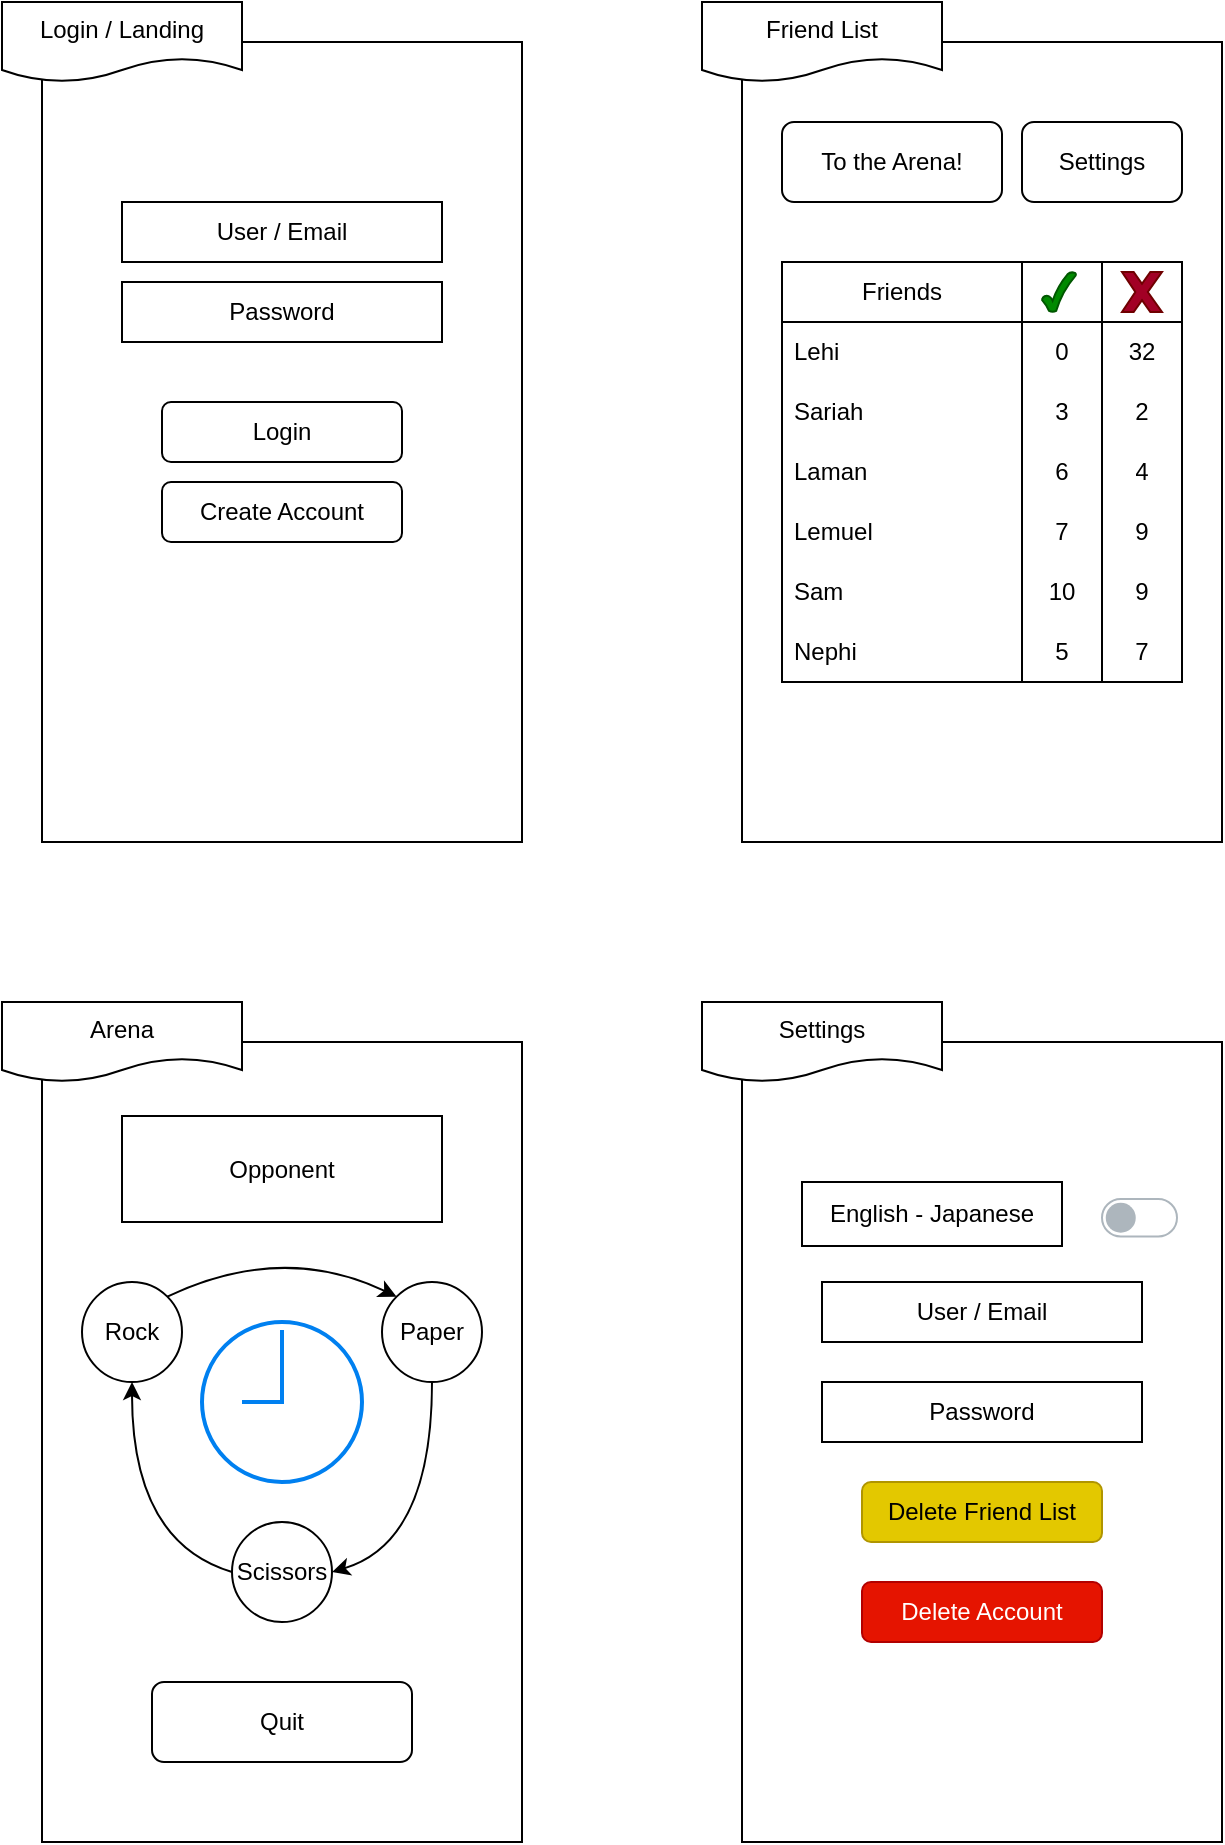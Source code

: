 <mxfile version="21.7.5" type="device">
  <diagram name="Page-1" id="JY-s7E7LmSlwzce0f5sj">
    <mxGraphModel dx="1687" dy="993" grid="1" gridSize="10" guides="1" tooltips="1" connect="1" arrows="1" fold="1" page="1" pageScale="1" pageWidth="850" pageHeight="1100" math="0" shadow="0">
      <root>
        <mxCell id="0" />
        <mxCell id="1" parent="0" />
        <mxCell id="AwhBI7SOY3rB0Mn58yxm-1" value="" style="rounded=0;whiteSpace=wrap;html=1;aspect=fixed;" vertex="1" parent="1">
          <mxGeometry x="130" y="100" width="240" height="400" as="geometry" />
        </mxCell>
        <mxCell id="AwhBI7SOY3rB0Mn58yxm-6" value="Login" style="rounded=1;whiteSpace=wrap;html=1;" vertex="1" parent="1">
          <mxGeometry x="190" y="280" width="120" height="30" as="geometry" />
        </mxCell>
        <mxCell id="AwhBI7SOY3rB0Mn58yxm-8" value="User / Email" style="rounded=0;whiteSpace=wrap;html=1;" vertex="1" parent="1">
          <mxGeometry x="170" y="180" width="160" height="30" as="geometry" />
        </mxCell>
        <mxCell id="AwhBI7SOY3rB0Mn58yxm-9" value="Password" style="rounded=0;whiteSpace=wrap;html=1;" vertex="1" parent="1">
          <mxGeometry x="170" y="220" width="160" height="30" as="geometry" />
        </mxCell>
        <mxCell id="AwhBI7SOY3rB0Mn58yxm-10" value="Create Account" style="rounded=1;whiteSpace=wrap;html=1;" vertex="1" parent="1">
          <mxGeometry x="190" y="320" width="120" height="30" as="geometry" />
        </mxCell>
        <mxCell id="AwhBI7SOY3rB0Mn58yxm-11" value="Login / Landing" style="shape=document;whiteSpace=wrap;html=1;boundedLbl=1;" vertex="1" parent="1">
          <mxGeometry x="110" y="80" width="120" height="40" as="geometry" />
        </mxCell>
        <mxCell id="AwhBI7SOY3rB0Mn58yxm-12" value="" style="rounded=0;whiteSpace=wrap;html=1;aspect=fixed;" vertex="1" parent="1">
          <mxGeometry x="480" y="100" width="240" height="400" as="geometry" />
        </mxCell>
        <mxCell id="AwhBI7SOY3rB0Mn58yxm-17" value="Friend List" style="shape=document;whiteSpace=wrap;html=1;boundedLbl=1;" vertex="1" parent="1">
          <mxGeometry x="460" y="80" width="120" height="40" as="geometry" />
        </mxCell>
        <mxCell id="AwhBI7SOY3rB0Mn58yxm-18" value="" style="rounded=0;whiteSpace=wrap;html=1;aspect=fixed;" vertex="1" parent="1">
          <mxGeometry x="130" y="600" width="240" height="400" as="geometry" />
        </mxCell>
        <mxCell id="AwhBI7SOY3rB0Mn58yxm-23" value="Arena" style="shape=document;whiteSpace=wrap;html=1;boundedLbl=1;" vertex="1" parent="1">
          <mxGeometry x="110" y="580" width="120" height="40" as="geometry" />
        </mxCell>
        <mxCell id="AwhBI7SOY3rB0Mn58yxm-66" value="Friends" style="swimlane;fontStyle=0;childLayout=stackLayout;horizontal=1;startSize=30;horizontalStack=0;resizeParent=1;resizeParentMax=0;resizeLast=0;collapsible=1;marginBottom=0;whiteSpace=wrap;html=1;" vertex="1" parent="1">
          <mxGeometry x="500" y="210" width="120" height="210" as="geometry" />
        </mxCell>
        <mxCell id="AwhBI7SOY3rB0Mn58yxm-87" value="Lehi" style="text;strokeColor=none;fillColor=none;align=left;verticalAlign=middle;spacingLeft=4;spacingRight=4;overflow=hidden;points=[[0,0.5],[1,0.5]];portConstraint=eastwest;rotatable=0;whiteSpace=wrap;html=1;" vertex="1" parent="AwhBI7SOY3rB0Mn58yxm-66">
          <mxGeometry y="30" width="120" height="30" as="geometry" />
        </mxCell>
        <mxCell id="AwhBI7SOY3rB0Mn58yxm-88" value="Sariah" style="text;strokeColor=none;fillColor=none;align=left;verticalAlign=middle;spacingLeft=4;spacingRight=4;overflow=hidden;points=[[0,0.5],[1,0.5]];portConstraint=eastwest;rotatable=0;whiteSpace=wrap;html=1;" vertex="1" parent="AwhBI7SOY3rB0Mn58yxm-66">
          <mxGeometry y="60" width="120" height="30" as="geometry" />
        </mxCell>
        <mxCell id="AwhBI7SOY3rB0Mn58yxm-67" value="Laman" style="text;strokeColor=none;fillColor=none;align=left;verticalAlign=middle;spacingLeft=4;spacingRight=4;overflow=hidden;points=[[0,0.5],[1,0.5]];portConstraint=eastwest;rotatable=0;whiteSpace=wrap;html=1;" vertex="1" parent="AwhBI7SOY3rB0Mn58yxm-66">
          <mxGeometry y="90" width="120" height="30" as="geometry" />
        </mxCell>
        <mxCell id="AwhBI7SOY3rB0Mn58yxm-68" value="Lemuel" style="text;strokeColor=none;fillColor=none;align=left;verticalAlign=middle;spacingLeft=4;spacingRight=4;overflow=hidden;points=[[0,0.5],[1,0.5]];portConstraint=eastwest;rotatable=0;whiteSpace=wrap;html=1;" vertex="1" parent="AwhBI7SOY3rB0Mn58yxm-66">
          <mxGeometry y="120" width="120" height="30" as="geometry" />
        </mxCell>
        <mxCell id="AwhBI7SOY3rB0Mn58yxm-69" value="Sam" style="text;strokeColor=none;fillColor=none;align=left;verticalAlign=middle;spacingLeft=4;spacingRight=4;overflow=hidden;points=[[0,0.5],[1,0.5]];portConstraint=eastwest;rotatable=0;whiteSpace=wrap;html=1;" vertex="1" parent="AwhBI7SOY3rB0Mn58yxm-66">
          <mxGeometry y="150" width="120" height="30" as="geometry" />
        </mxCell>
        <mxCell id="AwhBI7SOY3rB0Mn58yxm-86" value="Nephi" style="text;strokeColor=none;fillColor=none;align=left;verticalAlign=middle;spacingLeft=4;spacingRight=4;overflow=hidden;points=[[0,0.5],[1,0.5]];portConstraint=eastwest;rotatable=0;whiteSpace=wrap;html=1;" vertex="1" parent="AwhBI7SOY3rB0Mn58yxm-66">
          <mxGeometry y="180" width="120" height="30" as="geometry" />
        </mxCell>
        <mxCell id="AwhBI7SOY3rB0Mn58yxm-74" value="" style="swimlane;fontStyle=0;childLayout=stackLayout;horizontal=1;startSize=30;horizontalStack=0;resizeParent=1;resizeParentMax=0;resizeLast=0;collapsible=1;marginBottom=0;whiteSpace=wrap;html=1;" vertex="1" parent="1">
          <mxGeometry x="620" y="210" width="40" height="210" as="geometry">
            <mxRectangle x="620" y="155" width="70" height="30" as="alternateBounds" />
          </mxGeometry>
        </mxCell>
        <mxCell id="AwhBI7SOY3rB0Mn58yxm-90" value="0" style="text;strokeColor=none;fillColor=none;align=center;verticalAlign=middle;spacingLeft=4;spacingRight=4;overflow=hidden;points=[[0,0.5],[1,0.5]];portConstraint=eastwest;rotatable=0;whiteSpace=wrap;html=1;" vertex="1" parent="AwhBI7SOY3rB0Mn58yxm-74">
          <mxGeometry y="30" width="40" height="30" as="geometry" />
        </mxCell>
        <mxCell id="AwhBI7SOY3rB0Mn58yxm-91" value="3" style="text;strokeColor=none;fillColor=none;align=center;verticalAlign=middle;spacingLeft=4;spacingRight=4;overflow=hidden;points=[[0,0.5],[1,0.5]];portConstraint=eastwest;rotatable=0;whiteSpace=wrap;html=1;" vertex="1" parent="AwhBI7SOY3rB0Mn58yxm-74">
          <mxGeometry y="60" width="40" height="30" as="geometry" />
        </mxCell>
        <mxCell id="AwhBI7SOY3rB0Mn58yxm-75" value="6" style="text;strokeColor=none;fillColor=none;align=center;verticalAlign=middle;spacingLeft=4;spacingRight=4;overflow=hidden;points=[[0,0.5],[1,0.5]];portConstraint=eastwest;rotatable=0;whiteSpace=wrap;html=1;" vertex="1" parent="AwhBI7SOY3rB0Mn58yxm-74">
          <mxGeometry y="90" width="40" height="30" as="geometry" />
        </mxCell>
        <mxCell id="AwhBI7SOY3rB0Mn58yxm-76" value="7" style="text;strokeColor=none;fillColor=none;align=center;verticalAlign=middle;spacingLeft=4;spacingRight=4;overflow=hidden;points=[[0,0.5],[1,0.5]];portConstraint=eastwest;rotatable=0;whiteSpace=wrap;html=1;" vertex="1" parent="AwhBI7SOY3rB0Mn58yxm-74">
          <mxGeometry y="120" width="40" height="30" as="geometry" />
        </mxCell>
        <mxCell id="AwhBI7SOY3rB0Mn58yxm-77" value="10" style="text;strokeColor=none;fillColor=none;align=center;verticalAlign=middle;spacingLeft=4;spacingRight=4;overflow=hidden;points=[[0,0.5],[1,0.5]];portConstraint=eastwest;rotatable=0;whiteSpace=wrap;html=1;" vertex="1" parent="AwhBI7SOY3rB0Mn58yxm-74">
          <mxGeometry y="150" width="40" height="30" as="geometry" />
        </mxCell>
        <mxCell id="AwhBI7SOY3rB0Mn58yxm-89" value="5" style="text;strokeColor=none;fillColor=none;align=center;verticalAlign=middle;spacingLeft=4;spacingRight=4;overflow=hidden;points=[[0,0.5],[1,0.5]];portConstraint=eastwest;rotatable=0;whiteSpace=wrap;html=1;" vertex="1" parent="AwhBI7SOY3rB0Mn58yxm-74">
          <mxGeometry y="180" width="40" height="30" as="geometry" />
        </mxCell>
        <mxCell id="AwhBI7SOY3rB0Mn58yxm-79" value="" style="swimlane;fontStyle=0;childLayout=stackLayout;horizontal=1;startSize=30;horizontalStack=0;resizeParent=1;resizeParentMax=0;resizeLast=0;collapsible=1;marginBottom=0;whiteSpace=wrap;html=1;" vertex="1" parent="1">
          <mxGeometry x="660" y="210" width="40" height="210" as="geometry">
            <mxRectangle x="620" y="155" width="70" height="30" as="alternateBounds" />
          </mxGeometry>
        </mxCell>
        <mxCell id="AwhBI7SOY3rB0Mn58yxm-93" value="32" style="text;strokeColor=none;fillColor=none;align=center;verticalAlign=middle;spacingLeft=4;spacingRight=4;overflow=hidden;points=[[0,0.5],[1,0.5]];portConstraint=eastwest;rotatable=0;whiteSpace=wrap;html=1;" vertex="1" parent="AwhBI7SOY3rB0Mn58yxm-79">
          <mxGeometry y="30" width="40" height="30" as="geometry" />
        </mxCell>
        <mxCell id="AwhBI7SOY3rB0Mn58yxm-92" value="2" style="text;strokeColor=none;fillColor=none;align=center;verticalAlign=middle;spacingLeft=4;spacingRight=4;overflow=hidden;points=[[0,0.5],[1,0.5]];portConstraint=eastwest;rotatable=0;whiteSpace=wrap;html=1;" vertex="1" parent="AwhBI7SOY3rB0Mn58yxm-79">
          <mxGeometry y="60" width="40" height="30" as="geometry" />
        </mxCell>
        <mxCell id="AwhBI7SOY3rB0Mn58yxm-80" value="4" style="text;strokeColor=none;fillColor=none;align=center;verticalAlign=middle;spacingLeft=4;spacingRight=4;overflow=hidden;points=[[0,0.5],[1,0.5]];portConstraint=eastwest;rotatable=0;whiteSpace=wrap;html=1;" vertex="1" parent="AwhBI7SOY3rB0Mn58yxm-79">
          <mxGeometry y="90" width="40" height="30" as="geometry" />
        </mxCell>
        <mxCell id="AwhBI7SOY3rB0Mn58yxm-81" value="9" style="text;strokeColor=none;fillColor=none;align=center;verticalAlign=middle;spacingLeft=4;spacingRight=4;overflow=hidden;points=[[0,0.5],[1,0.5]];portConstraint=eastwest;rotatable=0;whiteSpace=wrap;html=1;" vertex="1" parent="AwhBI7SOY3rB0Mn58yxm-79">
          <mxGeometry y="120" width="40" height="30" as="geometry" />
        </mxCell>
        <mxCell id="AwhBI7SOY3rB0Mn58yxm-82" value="9" style="text;strokeColor=none;fillColor=none;align=center;verticalAlign=middle;spacingLeft=4;spacingRight=4;overflow=hidden;points=[[0,0.5],[1,0.5]];portConstraint=eastwest;rotatable=0;whiteSpace=wrap;html=1;" vertex="1" parent="AwhBI7SOY3rB0Mn58yxm-79">
          <mxGeometry y="150" width="40" height="30" as="geometry" />
        </mxCell>
        <mxCell id="AwhBI7SOY3rB0Mn58yxm-94" value="7" style="text;strokeColor=none;fillColor=none;align=center;verticalAlign=middle;spacingLeft=4;spacingRight=4;overflow=hidden;points=[[0,0.5],[1,0.5]];portConstraint=eastwest;rotatable=0;whiteSpace=wrap;html=1;" vertex="1" parent="AwhBI7SOY3rB0Mn58yxm-79">
          <mxGeometry y="180" width="40" height="30" as="geometry" />
        </mxCell>
        <mxCell id="AwhBI7SOY3rB0Mn58yxm-83" value="" style="verticalLabelPosition=bottom;verticalAlign=top;html=1;shape=mxgraph.basic.tick;aspect=fixed;fillColor=#008a00;fontColor=#ffffff;strokeColor=#005700;" vertex="1" parent="1">
          <mxGeometry x="630" y="215" width="17" height="20" as="geometry" />
        </mxCell>
        <mxCell id="AwhBI7SOY3rB0Mn58yxm-84" value="" style="verticalLabelPosition=bottom;verticalAlign=top;html=1;shape=mxgraph.basic.x;aspect=fixed;fillColor=#a20025;fontColor=#ffffff;strokeColor=#6F0000;" vertex="1" parent="1">
          <mxGeometry x="670" y="215" width="20" height="20" as="geometry" />
        </mxCell>
        <mxCell id="AwhBI7SOY3rB0Mn58yxm-85" value="Settings" style="rounded=1;whiteSpace=wrap;html=1;" vertex="1" parent="1">
          <mxGeometry x="620" y="140" width="80" height="40" as="geometry" />
        </mxCell>
        <mxCell id="AwhBI7SOY3rB0Mn58yxm-95" value="To the Arena!" style="rounded=1;whiteSpace=wrap;html=1;" vertex="1" parent="1">
          <mxGeometry x="500" y="140" width="110" height="40" as="geometry" />
        </mxCell>
        <mxCell id="AwhBI7SOY3rB0Mn58yxm-116" value="" style="rounded=0;whiteSpace=wrap;html=1;aspect=fixed;" vertex="1" parent="1">
          <mxGeometry x="480" y="600" width="240" height="400" as="geometry" />
        </mxCell>
        <mxCell id="AwhBI7SOY3rB0Mn58yxm-117" value="Settings" style="shape=document;whiteSpace=wrap;html=1;boundedLbl=1;" vertex="1" parent="1">
          <mxGeometry x="460" y="580" width="120" height="40" as="geometry" />
        </mxCell>
        <mxCell id="AwhBI7SOY3rB0Mn58yxm-118" value="English - Japanese" style="rounded=0;whiteSpace=wrap;html=1;" vertex="1" parent="1">
          <mxGeometry x="510" y="670" width="130" height="32" as="geometry" />
        </mxCell>
        <mxCell id="AwhBI7SOY3rB0Mn58yxm-119" value="" style="html=1;shadow=0;dashed=0;shape=mxgraph.bootstrap.switch;strokeColor=#ADB6BD;strokeWidth=1;fillColor=#ffffff;fontColor=#212529;onStrokeColor=#ffffff;onFillColor=#0085FC;align=left;verticalAlign=middle;spacingLeft=10;labelPosition=right;verticalLabelPosition=middle;buttonState=0;sketch=0;aspect=fixed;" vertex="1" parent="1">
          <mxGeometry x="660" y="678.5" width="37.5" height="18.75" as="geometry" />
        </mxCell>
        <mxCell id="AwhBI7SOY3rB0Mn58yxm-120" value="User / Email" style="rounded=0;whiteSpace=wrap;html=1;" vertex="1" parent="1">
          <mxGeometry x="520" y="720" width="160" height="30" as="geometry" />
        </mxCell>
        <mxCell id="AwhBI7SOY3rB0Mn58yxm-121" value="Password" style="rounded=0;whiteSpace=wrap;html=1;" vertex="1" parent="1">
          <mxGeometry x="520" y="770" width="160" height="30" as="geometry" />
        </mxCell>
        <mxCell id="AwhBI7SOY3rB0Mn58yxm-122" value="Delete Friend List" style="rounded=1;whiteSpace=wrap;html=1;fillColor=#e3c800;fontColor=#000000;strokeColor=#B09500;" vertex="1" parent="1">
          <mxGeometry x="540" y="820" width="120" height="30" as="geometry" />
        </mxCell>
        <mxCell id="AwhBI7SOY3rB0Mn58yxm-123" value="Delete Account" style="rounded=1;whiteSpace=wrap;html=1;fillColor=#e51400;fontColor=#ffffff;strokeColor=#B20000;" vertex="1" parent="1">
          <mxGeometry x="540" y="870" width="120" height="30" as="geometry" />
        </mxCell>
        <mxCell id="AwhBI7SOY3rB0Mn58yxm-124" value="Opponent" style="rounded=0;whiteSpace=wrap;html=1;" vertex="1" parent="1">
          <mxGeometry x="170" y="637" width="160" height="53" as="geometry" />
        </mxCell>
        <mxCell id="AwhBI7SOY3rB0Mn58yxm-126" value="" style="html=1;verticalLabelPosition=bottom;align=center;labelBackgroundColor=#ffffff;verticalAlign=top;strokeWidth=2;strokeColor=#0080F0;shadow=0;dashed=0;shape=mxgraph.ios7.icons.clock;aspect=fixed;" vertex="1" parent="1">
          <mxGeometry x="210" y="740" width="80" height="80" as="geometry" />
        </mxCell>
        <mxCell id="AwhBI7SOY3rB0Mn58yxm-132" style="orthogonalLoop=1;jettySize=auto;html=1;exitX=1;exitY=0;exitDx=0;exitDy=0;entryX=0;entryY=0;entryDx=0;entryDy=0;curved=1;" edge="1" parent="1" source="AwhBI7SOY3rB0Mn58yxm-127" target="AwhBI7SOY3rB0Mn58yxm-128">
          <mxGeometry relative="1" as="geometry">
            <Array as="points">
              <mxPoint x="250" y="700" />
            </Array>
          </mxGeometry>
        </mxCell>
        <mxCell id="AwhBI7SOY3rB0Mn58yxm-127" value="Rock" style="ellipse;whiteSpace=wrap;html=1;aspect=fixed;" vertex="1" parent="1">
          <mxGeometry x="150" y="720" width="50" height="50" as="geometry" />
        </mxCell>
        <mxCell id="AwhBI7SOY3rB0Mn58yxm-133" style="orthogonalLoop=1;jettySize=auto;html=1;exitX=0.5;exitY=1;exitDx=0;exitDy=0;entryX=1;entryY=0.5;entryDx=0;entryDy=0;curved=1;" edge="1" parent="1" source="AwhBI7SOY3rB0Mn58yxm-128" target="AwhBI7SOY3rB0Mn58yxm-129">
          <mxGeometry relative="1" as="geometry">
            <Array as="points">
              <mxPoint x="325" y="850" />
            </Array>
          </mxGeometry>
        </mxCell>
        <mxCell id="AwhBI7SOY3rB0Mn58yxm-128" value="Paper" style="ellipse;whiteSpace=wrap;html=1;aspect=fixed;" vertex="1" parent="1">
          <mxGeometry x="300" y="720" width="50" height="50" as="geometry" />
        </mxCell>
        <mxCell id="AwhBI7SOY3rB0Mn58yxm-134" style="orthogonalLoop=1;jettySize=auto;html=1;exitX=0;exitY=0.5;exitDx=0;exitDy=0;entryX=0.5;entryY=1;entryDx=0;entryDy=0;curved=1;" edge="1" parent="1" source="AwhBI7SOY3rB0Mn58yxm-129" target="AwhBI7SOY3rB0Mn58yxm-127">
          <mxGeometry relative="1" as="geometry">
            <Array as="points">
              <mxPoint x="175" y="850" />
            </Array>
          </mxGeometry>
        </mxCell>
        <mxCell id="AwhBI7SOY3rB0Mn58yxm-129" value="Scissors" style="ellipse;whiteSpace=wrap;html=1;aspect=fixed;" vertex="1" parent="1">
          <mxGeometry x="225" y="840" width="50" height="50" as="geometry" />
        </mxCell>
        <mxCell id="AwhBI7SOY3rB0Mn58yxm-135" value="Quit" style="rounded=1;whiteSpace=wrap;html=1;" vertex="1" parent="1">
          <mxGeometry x="185" y="920" width="130" height="40" as="geometry" />
        </mxCell>
      </root>
    </mxGraphModel>
  </diagram>
</mxfile>
